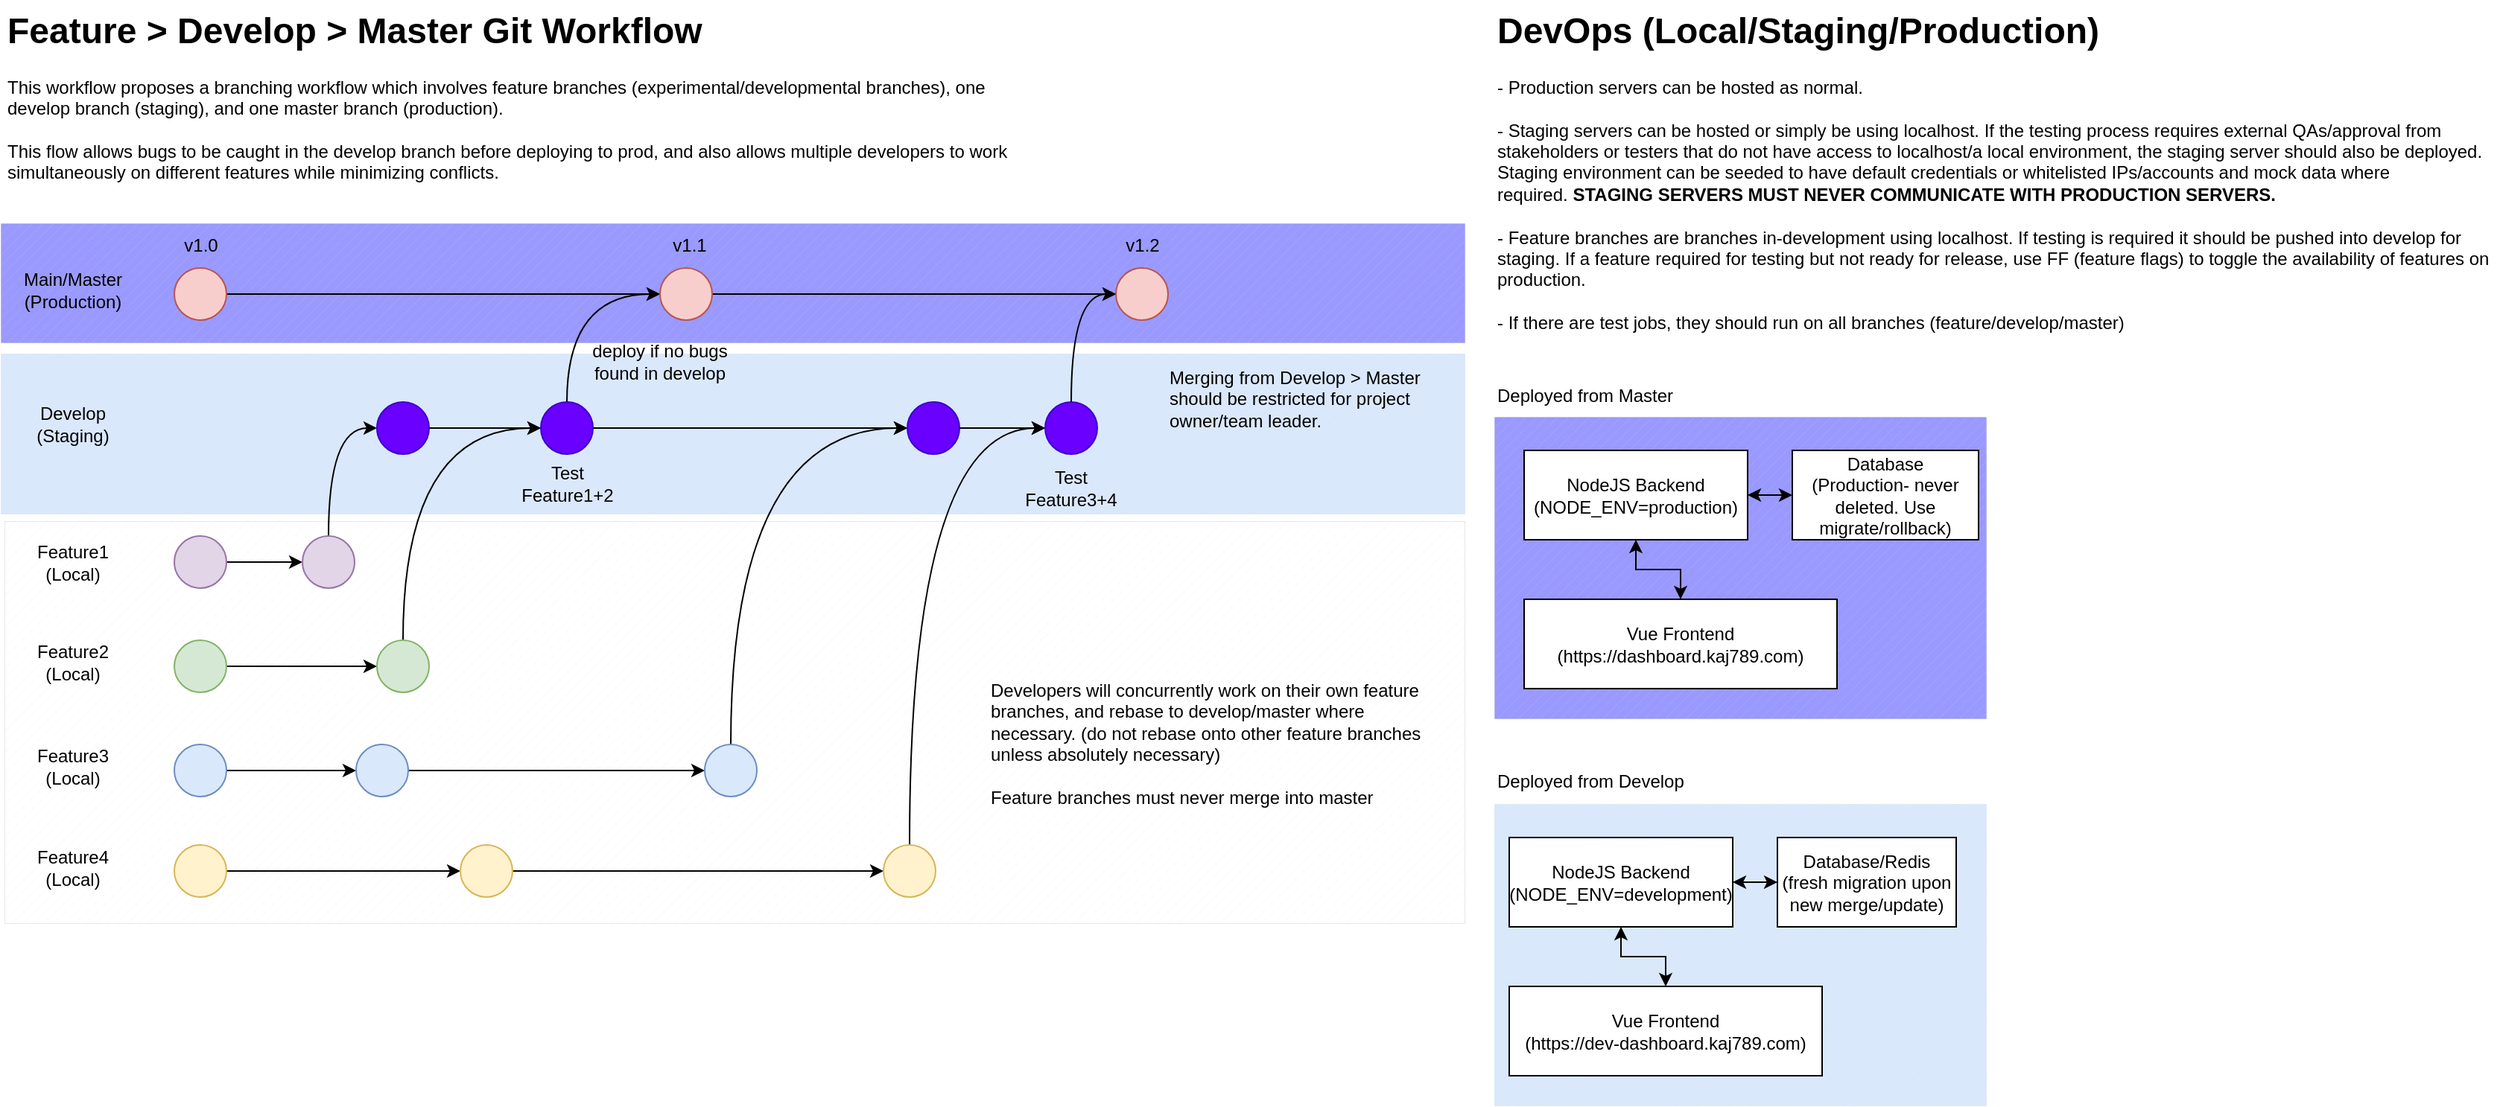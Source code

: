 <mxfile version="24.6.4" type="github">
  <diagram name="Page-1" id="iKB7CD0jY2R0xfcQEsuT">
    <mxGraphModel dx="1692" dy="1209" grid="1" gridSize="10" guides="1" tooltips="1" connect="1" arrows="1" fold="1" page="1" pageScale="1" pageWidth="850" pageHeight="1100" math="0" shadow="0">
      <root>
        <mxCell id="0" />
        <mxCell id="1" parent="0" />
        <mxCell id="D8VFABLDomEvfEzB9q0s-99" value="" style="verticalLabelPosition=bottom;verticalAlign=top;html=1;shape=mxgraph.basic.patternFillRect;fillStyle=diag;step=5;fillStrokeWidth=0.2;fillStrokeColor=#dddddd;dashed=1;dashPattern=1 1;strokeWidth=0;fillColor=#dae8fc;strokeColor=#6c8ebf;" vertex="1" parent="1">
          <mxGeometry x="17.5" y="257.5" width="982.5" height="107.5" as="geometry" />
        </mxCell>
        <mxCell id="D8VFABLDomEvfEzB9q0s-98" value="" style="verticalLabelPosition=bottom;verticalAlign=top;html=1;shape=mxgraph.basic.patternFillRect;fillStyle=diag;step=5;fillStrokeWidth=0.2;fillStrokeColor=#dddddd;dashed=1;dashPattern=1 1;strokeWidth=0;fillColor=#9999FF;" vertex="1" parent="1">
          <mxGeometry x="1020" y="300" width="330" height="202.5" as="geometry" />
        </mxCell>
        <mxCell id="D8VFABLDomEvfEzB9q0s-86" value="" style="verticalLabelPosition=bottom;verticalAlign=top;html=1;shape=mxgraph.basic.patternFillRect;fillStyle=diag;step=5;fillStrokeWidth=0.2;fillStrokeColor=#dddddd;dashed=1;dashPattern=1 1;strokeWidth=0;fillColor=#9999FF;" vertex="1" parent="1">
          <mxGeometry x="17.5" y="170" width="982.5" height="80" as="geometry" />
        </mxCell>
        <mxCell id="D8VFABLDomEvfEzB9q0s-83" value="" style="verticalLabelPosition=bottom;verticalAlign=top;html=1;shape=mxgraph.basic.patternFillRect;fillStyle=diag;step=5;fillStrokeWidth=0.2;fillStrokeColor=#dddddd;dashed=1;dashPattern=1 1;strokeWidth=0;" vertex="1" parent="1">
          <mxGeometry x="20" y="370" width="980" height="270" as="geometry" />
        </mxCell>
        <mxCell id="D8VFABLDomEvfEzB9q0s-1" value="Main/Master&lt;br&gt;(Production)" style="text;html=1;align=center;verticalAlign=middle;whiteSpace=wrap;rounded=0;" vertex="1" parent="1">
          <mxGeometry x="36" y="200" width="60" height="30" as="geometry" />
        </mxCell>
        <mxCell id="D8VFABLDomEvfEzB9q0s-2" value="Develop&lt;br&gt;(Staging)" style="text;html=1;align=center;verticalAlign=middle;whiteSpace=wrap;rounded=0;" vertex="1" parent="1">
          <mxGeometry x="36" y="290" width="60" height="30" as="geometry" />
        </mxCell>
        <mxCell id="D8VFABLDomEvfEzB9q0s-3" value="Feature1&lt;br&gt;(Local)" style="text;html=1;align=center;verticalAlign=middle;whiteSpace=wrap;rounded=0;" vertex="1" parent="1">
          <mxGeometry x="36" y="382.5" width="60" height="30" as="geometry" />
        </mxCell>
        <mxCell id="D8VFABLDomEvfEzB9q0s-4" value="Feature2&lt;br&gt;(Local)" style="text;html=1;align=center;verticalAlign=middle;whiteSpace=wrap;rounded=0;" vertex="1" parent="1">
          <mxGeometry x="36" y="450" width="60" height="30" as="geometry" />
        </mxCell>
        <mxCell id="D8VFABLDomEvfEzB9q0s-35" value="" style="edgeStyle=orthogonalEdgeStyle;rounded=0;orthogonalLoop=1;jettySize=auto;html=1;" edge="1" parent="1" source="D8VFABLDomEvfEzB9q0s-7" target="D8VFABLDomEvfEzB9q0s-34">
          <mxGeometry relative="1" as="geometry" />
        </mxCell>
        <mxCell id="D8VFABLDomEvfEzB9q0s-7" value="" style="ellipse;whiteSpace=wrap;html=1;aspect=fixed;fillColor=#f8cecc;strokeColor=#b85450;" vertex="1" parent="1">
          <mxGeometry x="134" y="200" width="35" height="35" as="geometry" />
        </mxCell>
        <mxCell id="D8VFABLDomEvfEzB9q0s-23" value="" style="edgeStyle=orthogonalEdgeStyle;rounded=0;orthogonalLoop=1;jettySize=auto;html=1;" edge="1" parent="1" source="D8VFABLDomEvfEzB9q0s-20" target="D8VFABLDomEvfEzB9q0s-22">
          <mxGeometry relative="1" as="geometry" />
        </mxCell>
        <mxCell id="D8VFABLDomEvfEzB9q0s-20" value="" style="ellipse;whiteSpace=wrap;html=1;aspect=fixed;fillColor=#e1d5e7;strokeColor=#9673a6;" vertex="1" parent="1">
          <mxGeometry x="134" y="380" width="35" height="35" as="geometry" />
        </mxCell>
        <mxCell id="D8VFABLDomEvfEzB9q0s-25" value="" style="edgeStyle=orthogonalEdgeStyle;rounded=0;orthogonalLoop=1;jettySize=auto;html=1;" edge="1" parent="1" source="D8VFABLDomEvfEzB9q0s-21" target="D8VFABLDomEvfEzB9q0s-24">
          <mxGeometry relative="1" as="geometry" />
        </mxCell>
        <mxCell id="D8VFABLDomEvfEzB9q0s-21" value="" style="ellipse;whiteSpace=wrap;html=1;aspect=fixed;fillColor=#d5e8d4;strokeColor=#82b366;" vertex="1" parent="1">
          <mxGeometry x="134" y="450" width="35" height="35" as="geometry" />
        </mxCell>
        <mxCell id="D8VFABLDomEvfEzB9q0s-29" style="edgeStyle=orthogonalEdgeStyle;rounded=0;orthogonalLoop=1;jettySize=auto;html=1;exitX=0.5;exitY=0;exitDx=0;exitDy=0;entryX=0;entryY=0.5;entryDx=0;entryDy=0;curved=1;" edge="1" parent="1" source="D8VFABLDomEvfEzB9q0s-22" target="D8VFABLDomEvfEzB9q0s-26">
          <mxGeometry relative="1" as="geometry" />
        </mxCell>
        <mxCell id="D8VFABLDomEvfEzB9q0s-22" value="" style="ellipse;whiteSpace=wrap;html=1;aspect=fixed;fillColor=#e1d5e7;strokeColor=#9673a6;" vertex="1" parent="1">
          <mxGeometry x="220" y="380" width="35" height="35" as="geometry" />
        </mxCell>
        <mxCell id="D8VFABLDomEvfEzB9q0s-33" style="edgeStyle=orthogonalEdgeStyle;rounded=0;orthogonalLoop=1;jettySize=auto;html=1;exitX=0.5;exitY=0;exitDx=0;exitDy=0;entryX=0;entryY=0.5;entryDx=0;entryDy=0;curved=1;" edge="1" parent="1" source="D8VFABLDomEvfEzB9q0s-24" target="D8VFABLDomEvfEzB9q0s-31">
          <mxGeometry relative="1" as="geometry" />
        </mxCell>
        <mxCell id="D8VFABLDomEvfEzB9q0s-24" value="" style="ellipse;whiteSpace=wrap;html=1;aspect=fixed;fillColor=#d5e8d4;strokeColor=#82b366;" vertex="1" parent="1">
          <mxGeometry x="270" y="450" width="35" height="35" as="geometry" />
        </mxCell>
        <mxCell id="D8VFABLDomEvfEzB9q0s-32" value="" style="edgeStyle=orthogonalEdgeStyle;rounded=0;orthogonalLoop=1;jettySize=auto;html=1;" edge="1" parent="1" source="D8VFABLDomEvfEzB9q0s-26" target="D8VFABLDomEvfEzB9q0s-31">
          <mxGeometry relative="1" as="geometry" />
        </mxCell>
        <mxCell id="D8VFABLDomEvfEzB9q0s-26" value="" style="ellipse;whiteSpace=wrap;html=1;aspect=fixed;fillColor=#6a00ff;strokeColor=#3700CC;fontColor=#ffffff;" vertex="1" parent="1">
          <mxGeometry x="270" y="290" width="35" height="35" as="geometry" />
        </mxCell>
        <mxCell id="D8VFABLDomEvfEzB9q0s-36" style="edgeStyle=orthogonalEdgeStyle;rounded=0;orthogonalLoop=1;jettySize=auto;html=1;exitX=0.5;exitY=0;exitDx=0;exitDy=0;entryX=0;entryY=0.5;entryDx=0;entryDy=0;curved=1;" edge="1" parent="1" source="D8VFABLDomEvfEzB9q0s-31" target="D8VFABLDomEvfEzB9q0s-34">
          <mxGeometry relative="1" as="geometry" />
        </mxCell>
        <mxCell id="D8VFABLDomEvfEzB9q0s-59" value="" style="edgeStyle=orthogonalEdgeStyle;rounded=0;orthogonalLoop=1;jettySize=auto;html=1;" edge="1" parent="1" source="D8VFABLDomEvfEzB9q0s-31" target="D8VFABLDomEvfEzB9q0s-58">
          <mxGeometry relative="1" as="geometry" />
        </mxCell>
        <mxCell id="D8VFABLDomEvfEzB9q0s-31" value="" style="ellipse;whiteSpace=wrap;html=1;aspect=fixed;fillColor=#6a00ff;strokeColor=#3700CC;fontColor=#ffffff;" vertex="1" parent="1">
          <mxGeometry x="380" y="290" width="35" height="35" as="geometry" />
        </mxCell>
        <mxCell id="D8VFABLDomEvfEzB9q0s-61" value="" style="edgeStyle=orthogonalEdgeStyle;rounded=0;orthogonalLoop=1;jettySize=auto;html=1;" edge="1" parent="1" source="D8VFABLDomEvfEzB9q0s-34" target="D8VFABLDomEvfEzB9q0s-60">
          <mxGeometry relative="1" as="geometry" />
        </mxCell>
        <mxCell id="D8VFABLDomEvfEzB9q0s-34" value="" style="ellipse;whiteSpace=wrap;html=1;aspect=fixed;fillColor=#f8cecc;strokeColor=#b85450;" vertex="1" parent="1">
          <mxGeometry x="460" y="200" width="35" height="35" as="geometry" />
        </mxCell>
        <mxCell id="D8VFABLDomEvfEzB9q0s-37" value="v1.0" style="text;html=1;align=center;verticalAlign=middle;whiteSpace=wrap;rounded=0;" vertex="1" parent="1">
          <mxGeometry x="121.5" y="170" width="60" height="30" as="geometry" />
        </mxCell>
        <mxCell id="D8VFABLDomEvfEzB9q0s-38" value="v1.1" style="text;html=1;align=center;verticalAlign=middle;whiteSpace=wrap;rounded=0;" vertex="1" parent="1">
          <mxGeometry x="450" y="170" width="60" height="30" as="geometry" />
        </mxCell>
        <mxCell id="D8VFABLDomEvfEzB9q0s-40" value="Feature3&lt;br&gt;(Local)" style="text;html=1;align=center;verticalAlign=middle;whiteSpace=wrap;rounded=0;" vertex="1" parent="1">
          <mxGeometry x="36" y="520" width="60" height="30" as="geometry" />
        </mxCell>
        <mxCell id="D8VFABLDomEvfEzB9q0s-41" value="Feature4&lt;br&gt;(Local)" style="text;html=1;align=center;verticalAlign=middle;whiteSpace=wrap;rounded=0;" vertex="1" parent="1">
          <mxGeometry x="36" y="587.5" width="60" height="30" as="geometry" />
        </mxCell>
        <mxCell id="D8VFABLDomEvfEzB9q0s-45" value="" style="edgeStyle=orthogonalEdgeStyle;rounded=0;orthogonalLoop=1;jettySize=auto;html=1;" edge="1" parent="1" source="D8VFABLDomEvfEzB9q0s-42" target="D8VFABLDomEvfEzB9q0s-44">
          <mxGeometry relative="1" as="geometry" />
        </mxCell>
        <mxCell id="D8VFABLDomEvfEzB9q0s-42" value="" style="ellipse;whiteSpace=wrap;html=1;aspect=fixed;fillColor=#dae8fc;strokeColor=#6c8ebf;" vertex="1" parent="1">
          <mxGeometry x="134" y="520" width="35" height="35" as="geometry" />
        </mxCell>
        <mxCell id="D8VFABLDomEvfEzB9q0s-47" value="" style="edgeStyle=orthogonalEdgeStyle;rounded=0;orthogonalLoop=1;jettySize=auto;html=1;" edge="1" parent="1" source="D8VFABLDomEvfEzB9q0s-44" target="D8VFABLDomEvfEzB9q0s-46">
          <mxGeometry relative="1" as="geometry" />
        </mxCell>
        <mxCell id="D8VFABLDomEvfEzB9q0s-44" value="" style="ellipse;whiteSpace=wrap;html=1;aspect=fixed;fillColor=#dae8fc;strokeColor=#6c8ebf;" vertex="1" parent="1">
          <mxGeometry x="256" y="520" width="35" height="35" as="geometry" />
        </mxCell>
        <mxCell id="D8VFABLDomEvfEzB9q0s-63" style="edgeStyle=orthogonalEdgeStyle;rounded=0;orthogonalLoop=1;jettySize=auto;html=1;exitX=0.5;exitY=0;exitDx=0;exitDy=0;entryX=0;entryY=0.5;entryDx=0;entryDy=0;curved=1;" edge="1" parent="1" source="D8VFABLDomEvfEzB9q0s-46" target="D8VFABLDomEvfEzB9q0s-58">
          <mxGeometry relative="1" as="geometry" />
        </mxCell>
        <mxCell id="D8VFABLDomEvfEzB9q0s-46" value="" style="ellipse;whiteSpace=wrap;html=1;aspect=fixed;fillColor=#dae8fc;strokeColor=#6c8ebf;" vertex="1" parent="1">
          <mxGeometry x="490" y="520" width="35" height="35" as="geometry" />
        </mxCell>
        <mxCell id="D8VFABLDomEvfEzB9q0s-53" value="" style="edgeStyle=orthogonalEdgeStyle;rounded=0;orthogonalLoop=1;jettySize=auto;html=1;" edge="1" parent="1" source="D8VFABLDomEvfEzB9q0s-48" target="D8VFABLDomEvfEzB9q0s-52">
          <mxGeometry relative="1" as="geometry" />
        </mxCell>
        <mxCell id="D8VFABLDomEvfEzB9q0s-48" value="" style="ellipse;whiteSpace=wrap;html=1;aspect=fixed;fillColor=#fff2cc;strokeColor=#d6b656;" vertex="1" parent="1">
          <mxGeometry x="134" y="587.5" width="35" height="35" as="geometry" />
        </mxCell>
        <mxCell id="D8VFABLDomEvfEzB9q0s-55" value="" style="edgeStyle=orthogonalEdgeStyle;rounded=0;orthogonalLoop=1;jettySize=auto;html=1;" edge="1" parent="1" source="D8VFABLDomEvfEzB9q0s-52" target="D8VFABLDomEvfEzB9q0s-54">
          <mxGeometry relative="1" as="geometry" />
        </mxCell>
        <mxCell id="D8VFABLDomEvfEzB9q0s-52" value="" style="ellipse;whiteSpace=wrap;html=1;aspect=fixed;fillColor=#fff2cc;strokeColor=#d6b656;" vertex="1" parent="1">
          <mxGeometry x="326" y="587.5" width="35" height="35" as="geometry" />
        </mxCell>
        <mxCell id="D8VFABLDomEvfEzB9q0s-67" style="edgeStyle=orthogonalEdgeStyle;rounded=0;orthogonalLoop=1;jettySize=auto;html=1;exitX=0.5;exitY=0;exitDx=0;exitDy=0;entryX=0;entryY=0.5;entryDx=0;entryDy=0;curved=1;" edge="1" parent="1" source="D8VFABLDomEvfEzB9q0s-54" target="D8VFABLDomEvfEzB9q0s-66">
          <mxGeometry relative="1" as="geometry" />
        </mxCell>
        <mxCell id="D8VFABLDomEvfEzB9q0s-54" value="" style="ellipse;whiteSpace=wrap;html=1;aspect=fixed;fillColor=#fff2cc;strokeColor=#d6b656;" vertex="1" parent="1">
          <mxGeometry x="610" y="587.5" width="35" height="35" as="geometry" />
        </mxCell>
        <mxCell id="D8VFABLDomEvfEzB9q0s-68" value="" style="edgeStyle=orthogonalEdgeStyle;rounded=0;orthogonalLoop=1;jettySize=auto;html=1;" edge="1" parent="1" source="D8VFABLDomEvfEzB9q0s-58" target="D8VFABLDomEvfEzB9q0s-66">
          <mxGeometry relative="1" as="geometry" />
        </mxCell>
        <mxCell id="D8VFABLDomEvfEzB9q0s-58" value="" style="ellipse;whiteSpace=wrap;html=1;aspect=fixed;fillColor=#6a00ff;strokeColor=#3700CC;fontColor=#ffffff;" vertex="1" parent="1">
          <mxGeometry x="626" y="290" width="35" height="35" as="geometry" />
        </mxCell>
        <mxCell id="D8VFABLDomEvfEzB9q0s-60" value="" style="ellipse;whiteSpace=wrap;html=1;aspect=fixed;fillColor=#f8cecc;strokeColor=#b85450;" vertex="1" parent="1">
          <mxGeometry x="766" y="200" width="35" height="35" as="geometry" />
        </mxCell>
        <mxCell id="D8VFABLDomEvfEzB9q0s-62" value="v1.2" style="text;html=1;align=center;verticalAlign=middle;whiteSpace=wrap;rounded=0;" vertex="1" parent="1">
          <mxGeometry x="753.5" y="170" width="60" height="30" as="geometry" />
        </mxCell>
        <mxCell id="D8VFABLDomEvfEzB9q0s-70" style="edgeStyle=orthogonalEdgeStyle;rounded=0;orthogonalLoop=1;jettySize=auto;html=1;exitX=0.5;exitY=0;exitDx=0;exitDy=0;entryX=0;entryY=0.5;entryDx=0;entryDy=0;curved=1;" edge="1" parent="1" source="D8VFABLDomEvfEzB9q0s-66" target="D8VFABLDomEvfEzB9q0s-60">
          <mxGeometry relative="1" as="geometry" />
        </mxCell>
        <mxCell id="D8VFABLDomEvfEzB9q0s-66" value="" style="ellipse;whiteSpace=wrap;html=1;aspect=fixed;fillColor=#6a00ff;strokeColor=#3700CC;fontColor=#ffffff;" vertex="1" parent="1">
          <mxGeometry x="718.5" y="290" width="35" height="35" as="geometry" />
        </mxCell>
        <mxCell id="D8VFABLDomEvfEzB9q0s-73" value="Test&lt;div&gt;Feature1+2&lt;/div&gt;" style="text;html=1;align=center;verticalAlign=middle;whiteSpace=wrap;rounded=0;" vertex="1" parent="1">
          <mxGeometry x="367.5" y="330" width="60" height="30" as="geometry" />
        </mxCell>
        <mxCell id="D8VFABLDomEvfEzB9q0s-74" value="Test&lt;div&gt;Feature3+4&lt;/div&gt;" style="text;html=1;align=center;verticalAlign=middle;whiteSpace=wrap;rounded=0;" vertex="1" parent="1">
          <mxGeometry x="706" y="332.5" width="60" height="30" as="geometry" />
        </mxCell>
        <mxCell id="D8VFABLDomEvfEzB9q0s-77" value="Merging from Develop &amp;gt; Master should be restricted for project owner/team leader." style="text;html=1;whiteSpace=wrap;overflow=hidden;rounded=0;" vertex="1" parent="1">
          <mxGeometry x="800" y="260" width="180" height="52.5" as="geometry" />
        </mxCell>
        <mxCell id="D8VFABLDomEvfEzB9q0s-78" value="Developers will concurrently work on their own feature branches, and rebase to develop/master where necessary. (do not rebase onto other feature branches unless absolutely necessary)&lt;div&gt;&lt;br&gt;&lt;/div&gt;&lt;div&gt;Feature branches must never merge into master directly, and should only merge into develop&lt;/div&gt;" style="text;html=1;whiteSpace=wrap;overflow=hidden;rounded=0;" vertex="1" parent="1">
          <mxGeometry x="680" y="470" width="300" height="90" as="geometry" />
        </mxCell>
        <mxCell id="D8VFABLDomEvfEzB9q0s-80" value="&lt;h1 style=&quot;margin-top: 0px;&quot;&gt;Feature &amp;gt; Develop &amp;gt; Master Git Workflow&lt;/h1&gt;&lt;div&gt;This workflow proposes a branching workflow which involves feature branches (experimental/developmental branches), one develop branch (staging), and one master branch (production). &lt;br&gt;&lt;br&gt;This flow allows bugs to be caught in the develop branch before deploying to prod, and also allows multiple developers to work simultaneously on different features while minimizing conflicts.&lt;/div&gt;" style="text;html=1;whiteSpace=wrap;overflow=hidden;rounded=0;" vertex="1" parent="1">
          <mxGeometry x="20" y="20" width="674" height="120" as="geometry" />
        </mxCell>
        <mxCell id="D8VFABLDomEvfEzB9q0s-84" value="deploy if no bugs found in develop" style="text;html=1;align=center;verticalAlign=middle;whiteSpace=wrap;rounded=0;" vertex="1" parent="1">
          <mxGeometry x="410" y="247.5" width="100" height="30" as="geometry" />
        </mxCell>
        <mxCell id="D8VFABLDomEvfEzB9q0s-91" value="&lt;h1 style=&quot;margin-top: 0px;&quot;&gt;DevOps (Local/Staging/Production)&lt;/h1&gt;&lt;div&gt;- Production servers can be hosted as normal.&lt;/div&gt;&lt;div&gt;&lt;br&gt;&lt;/div&gt;&lt;div&gt;- Staging servers can be hosted or simply be using localhost. If the testing process requires external QAs/approval from stakeholders or testers that do not have access to localhost/a local environment, the staging server should also be deployed.&amp;nbsp;&lt;/div&gt;&lt;div&gt;&lt;span style=&quot;background-color: initial;&quot;&gt;Staging environment can be seeded to have default credentials or whitelisted IPs/accounts and mock data where required.&amp;nbsp;&lt;/span&gt;&lt;b style=&quot;background-color: initial;&quot;&gt;STAGING SERVERS MUST NEVER COMMUNICATE WITH PRODUCTION SERVERS.&amp;nbsp;&lt;/b&gt;&lt;/div&gt;&lt;div&gt;&lt;b&gt;&lt;br&gt;&lt;/b&gt;&lt;/div&gt;&lt;div&gt;- Feature branches are branches in-development using localhost. If testing is required it should be pushed into develop for staging. If a feature required for testing but not ready for release, use FF (feature flags) to toggle the availability of features on production.&lt;/div&gt;&lt;div&gt;&lt;br&gt;&lt;/div&gt;&lt;div&gt;- If there are test jobs, they should run on all branches (feature/develop/master)&lt;/div&gt;&lt;div&gt;&lt;br&gt;&lt;/div&gt;&lt;div&gt;&lt;br&gt;&lt;/div&gt;" style="text;html=1;whiteSpace=wrap;overflow=hidden;rounded=0;" vertex="1" parent="1">
          <mxGeometry x="1020" y="20" width="674" height="250" as="geometry" />
        </mxCell>
        <mxCell id="D8VFABLDomEvfEzB9q0s-97" value="" style="edgeStyle=orthogonalEdgeStyle;rounded=0;orthogonalLoop=1;jettySize=auto;html=1;startArrow=classic;startFill=1;" edge="1" parent="1" source="D8VFABLDomEvfEzB9q0s-92" target="D8VFABLDomEvfEzB9q0s-93">
          <mxGeometry relative="1" as="geometry" />
        </mxCell>
        <mxCell id="D8VFABLDomEvfEzB9q0s-92" value="&lt;div&gt;&lt;span style=&quot;background-color: initial;&quot;&gt;NodeJS Backend&lt;br&gt;&lt;/span&gt;(NODE_ENV=production)&lt;/div&gt;" style="rounded=0;whiteSpace=wrap;html=1;" vertex="1" parent="1">
          <mxGeometry x="1040" y="322.5" width="150" height="60" as="geometry" />
        </mxCell>
        <mxCell id="D8VFABLDomEvfEzB9q0s-93" value="Vue Frontend&lt;div&gt;(https://dashboard.kaj789.com)&lt;/div&gt;" style="rounded=0;whiteSpace=wrap;html=1;" vertex="1" parent="1">
          <mxGeometry x="1040" y="422.5" width="210" height="60" as="geometry" />
        </mxCell>
        <mxCell id="D8VFABLDomEvfEzB9q0s-94" value="Database&lt;br&gt;(Production- never deleted. Use migrate/rollback)" style="rounded=0;whiteSpace=wrap;html=1;" vertex="1" parent="1">
          <mxGeometry x="1220" y="322.5" width="125" height="60" as="geometry" />
        </mxCell>
        <mxCell id="D8VFABLDomEvfEzB9q0s-95" value="" style="endArrow=classic;startArrow=classic;html=1;rounded=0;exitX=0;exitY=0.5;exitDx=0;exitDy=0;entryX=1;entryY=0.5;entryDx=0;entryDy=0;" edge="1" parent="1" source="D8VFABLDomEvfEzB9q0s-94" target="D8VFABLDomEvfEzB9q0s-92">
          <mxGeometry width="50" height="50" relative="1" as="geometry">
            <mxPoint x="1350" y="342.5" as="sourcePoint" />
            <mxPoint x="1180" y="362.5" as="targetPoint" />
          </mxGeometry>
        </mxCell>
        <mxCell id="D8VFABLDomEvfEzB9q0s-101" value="" style="verticalLabelPosition=bottom;verticalAlign=top;html=1;shape=mxgraph.basic.patternFillRect;fillStyle=diag;step=5;fillStrokeWidth=0.2;fillStrokeColor=#dddddd;dashed=1;dashPattern=1 1;strokeWidth=0;fillColor=#dae8fc;strokeColor=#6c8ebf;" vertex="1" parent="1">
          <mxGeometry x="1020" y="560" width="330" height="202.5" as="geometry" />
        </mxCell>
        <mxCell id="D8VFABLDomEvfEzB9q0s-108" value="" style="edgeStyle=orthogonalEdgeStyle;rounded=0;orthogonalLoop=1;jettySize=auto;html=1;startArrow=classic;startFill=1;" edge="1" parent="1" source="D8VFABLDomEvfEzB9q0s-109" target="D8VFABLDomEvfEzB9q0s-110">
          <mxGeometry relative="1" as="geometry" />
        </mxCell>
        <mxCell id="D8VFABLDomEvfEzB9q0s-109" value="&lt;div&gt;&lt;span style=&quot;background-color: initial;&quot;&gt;NodeJS Backend&lt;br&gt;&lt;/span&gt;(NODE_ENV=development)&lt;/div&gt;" style="rounded=0;whiteSpace=wrap;html=1;" vertex="1" parent="1">
          <mxGeometry x="1030" y="582.5" width="150" height="60" as="geometry" />
        </mxCell>
        <mxCell id="D8VFABLDomEvfEzB9q0s-110" value="Vue Frontend&lt;div&gt;(https://dev-dashboard.kaj789.com)&lt;/div&gt;" style="rounded=0;whiteSpace=wrap;html=1;" vertex="1" parent="1">
          <mxGeometry x="1030" y="682.5" width="210" height="60" as="geometry" />
        </mxCell>
        <mxCell id="D8VFABLDomEvfEzB9q0s-111" value="" style="endArrow=classic;startArrow=classic;html=1;rounded=0;exitX=0;exitY=0.5;exitDx=0;exitDy=0;entryX=1;entryY=0.5;entryDx=0;entryDy=0;" edge="1" parent="1" target="D8VFABLDomEvfEzB9q0s-109">
          <mxGeometry width="50" height="50" relative="1" as="geometry">
            <mxPoint x="1210" y="612.5" as="sourcePoint" />
            <mxPoint x="1170" y="622.5" as="targetPoint" />
          </mxGeometry>
        </mxCell>
        <mxCell id="D8VFABLDomEvfEzB9q0s-112" value="Database/Redis&lt;br&gt;(fresh migration upon new merge/update)" style="rounded=0;whiteSpace=wrap;html=1;" vertex="1" parent="1">
          <mxGeometry x="1210" y="582.5" width="120" height="60" as="geometry" />
        </mxCell>
        <mxCell id="D8VFABLDomEvfEzB9q0s-115" value="Deployed from Master" style="text;html=1;align=left;verticalAlign=middle;whiteSpace=wrap;rounded=0;" vertex="1" parent="1">
          <mxGeometry x="1020" y="271.25" width="250" height="30" as="geometry" />
        </mxCell>
        <mxCell id="D8VFABLDomEvfEzB9q0s-116" value="Deployed from Develop" style="text;html=1;align=left;verticalAlign=middle;whiteSpace=wrap;rounded=0;" vertex="1" parent="1">
          <mxGeometry x="1020" y="530" width="250" height="30" as="geometry" />
        </mxCell>
      </root>
    </mxGraphModel>
  </diagram>
</mxfile>
